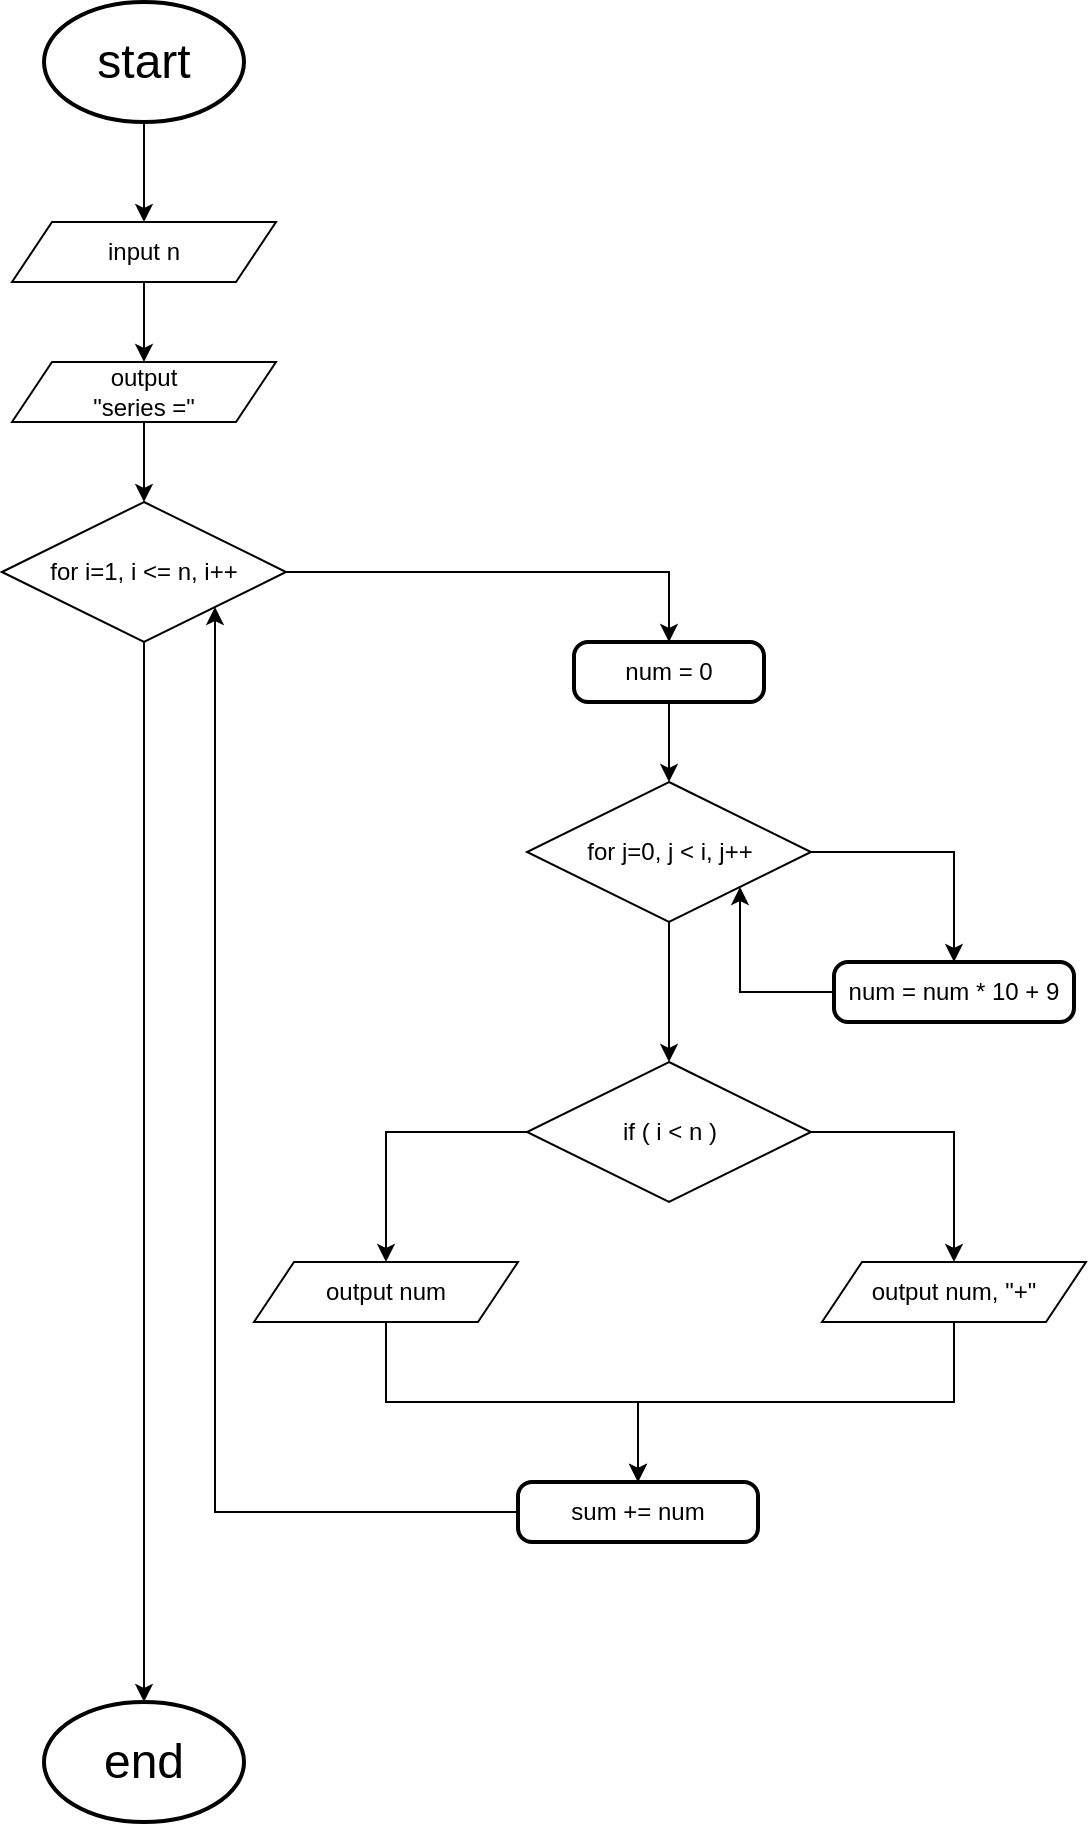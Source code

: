 <mxfile version="25.0.3">
  <diagram name="Page-1" id="gZlf5zkJ21SkDqxcj8HG">
    <mxGraphModel dx="1687" dy="878" grid="1" gridSize="10" guides="1" tooltips="1" connect="1" arrows="1" fold="1" page="1" pageScale="1" pageWidth="850" pageHeight="1100" math="0" shadow="0">
      <root>
        <mxCell id="0" />
        <mxCell id="1" parent="0" />
        <mxCell id="Xm5f7Xqh8-1WS8u_T_kg-5" style="edgeStyle=orthogonalEdgeStyle;rounded=0;orthogonalLoop=1;jettySize=auto;html=1;entryX=0.5;entryY=0;entryDx=0;entryDy=0;" edge="1" parent="1" source="Xm5f7Xqh8-1WS8u_T_kg-1" target="Xm5f7Xqh8-1WS8u_T_kg-2">
          <mxGeometry relative="1" as="geometry" />
        </mxCell>
        <mxCell id="Xm5f7Xqh8-1WS8u_T_kg-1" value="&lt;font style=&quot;font-size: 24px;&quot;&gt;start&lt;/font&gt;" style="strokeWidth=2;html=1;shape=mxgraph.flowchart.start_1;whiteSpace=wrap;" vertex="1" parent="1">
          <mxGeometry x="375" y="40" width="100" height="60" as="geometry" />
        </mxCell>
        <mxCell id="Xm5f7Xqh8-1WS8u_T_kg-6" style="edgeStyle=orthogonalEdgeStyle;rounded=0;orthogonalLoop=1;jettySize=auto;html=1;entryX=0.5;entryY=0;entryDx=0;entryDy=0;" edge="1" parent="1" source="Xm5f7Xqh8-1WS8u_T_kg-2" target="Xm5f7Xqh8-1WS8u_T_kg-4">
          <mxGeometry relative="1" as="geometry" />
        </mxCell>
        <mxCell id="Xm5f7Xqh8-1WS8u_T_kg-2" value="input n" style="shape=parallelogram;perimeter=parallelogramPerimeter;whiteSpace=wrap;html=1;fixedSize=1;" vertex="1" parent="1">
          <mxGeometry x="359" y="150" width="132" height="30" as="geometry" />
        </mxCell>
        <mxCell id="Xm5f7Xqh8-1WS8u_T_kg-3" value="&lt;font style=&quot;font-size: 24px;&quot;&gt;end&lt;/font&gt;" style="strokeWidth=2;html=1;shape=mxgraph.flowchart.start_1;whiteSpace=wrap;" vertex="1" parent="1">
          <mxGeometry x="375" y="890" width="100" height="60" as="geometry" />
        </mxCell>
        <mxCell id="Xm5f7Xqh8-1WS8u_T_kg-26" style="edgeStyle=orthogonalEdgeStyle;rounded=0;orthogonalLoop=1;jettySize=auto;html=1;entryX=0.5;entryY=0;entryDx=0;entryDy=0;" edge="1" parent="1" source="Xm5f7Xqh8-1WS8u_T_kg-4" target="Xm5f7Xqh8-1WS8u_T_kg-7">
          <mxGeometry relative="1" as="geometry" />
        </mxCell>
        <mxCell id="Xm5f7Xqh8-1WS8u_T_kg-4" value="output&lt;div&gt;&quot;series =&quot;&lt;/div&gt;" style="shape=parallelogram;perimeter=parallelogramPerimeter;whiteSpace=wrap;html=1;fixedSize=1;" vertex="1" parent="1">
          <mxGeometry x="359" y="220" width="132" height="30" as="geometry" />
        </mxCell>
        <mxCell id="Xm5f7Xqh8-1WS8u_T_kg-10" style="edgeStyle=orthogonalEdgeStyle;rounded=0;orthogonalLoop=1;jettySize=auto;html=1;entryX=0.5;entryY=0;entryDx=0;entryDy=0;" edge="1" parent="1" source="Xm5f7Xqh8-1WS8u_T_kg-7" target="Xm5f7Xqh8-1WS8u_T_kg-9">
          <mxGeometry relative="1" as="geometry" />
        </mxCell>
        <mxCell id="Xm5f7Xqh8-1WS8u_T_kg-7" value="for i=1, i &amp;lt;= n, i++" style="rhombus;whiteSpace=wrap;html=1;" vertex="1" parent="1">
          <mxGeometry x="354" y="290" width="142" height="70" as="geometry" />
        </mxCell>
        <mxCell id="Xm5f7Xqh8-1WS8u_T_kg-13" style="edgeStyle=orthogonalEdgeStyle;rounded=0;orthogonalLoop=1;jettySize=auto;html=1;entryX=0.5;entryY=0;entryDx=0;entryDy=0;" edge="1" parent="1" source="Xm5f7Xqh8-1WS8u_T_kg-8" target="Xm5f7Xqh8-1WS8u_T_kg-12">
          <mxGeometry relative="1" as="geometry" />
        </mxCell>
        <mxCell id="Xm5f7Xqh8-1WS8u_T_kg-16" style="edgeStyle=orthogonalEdgeStyle;rounded=0;orthogonalLoop=1;jettySize=auto;html=1;entryX=0.5;entryY=0;entryDx=0;entryDy=0;" edge="1" parent="1" source="Xm5f7Xqh8-1WS8u_T_kg-8" target="Xm5f7Xqh8-1WS8u_T_kg-15">
          <mxGeometry relative="1" as="geometry" />
        </mxCell>
        <mxCell id="Xm5f7Xqh8-1WS8u_T_kg-8" value="for j=0, j &amp;lt; i, j++" style="rhombus;whiteSpace=wrap;html=1;" vertex="1" parent="1">
          <mxGeometry x="616.5" y="430" width="142" height="70" as="geometry" />
        </mxCell>
        <mxCell id="Xm5f7Xqh8-1WS8u_T_kg-11" style="edgeStyle=orthogonalEdgeStyle;rounded=0;orthogonalLoop=1;jettySize=auto;html=1;entryX=0.5;entryY=0;entryDx=0;entryDy=0;" edge="1" parent="1" source="Xm5f7Xqh8-1WS8u_T_kg-9" target="Xm5f7Xqh8-1WS8u_T_kg-8">
          <mxGeometry relative="1" as="geometry" />
        </mxCell>
        <mxCell id="Xm5f7Xqh8-1WS8u_T_kg-9" value="num = 0" style="rounded=1;whiteSpace=wrap;html=1;absoluteArcSize=1;arcSize=14;strokeWidth=2;" vertex="1" parent="1">
          <mxGeometry x="640" y="360" width="95" height="30" as="geometry" />
        </mxCell>
        <mxCell id="Xm5f7Xqh8-1WS8u_T_kg-14" style="edgeStyle=orthogonalEdgeStyle;rounded=0;orthogonalLoop=1;jettySize=auto;html=1;entryX=1;entryY=1;entryDx=0;entryDy=0;" edge="1" parent="1" source="Xm5f7Xqh8-1WS8u_T_kg-12" target="Xm5f7Xqh8-1WS8u_T_kg-8">
          <mxGeometry relative="1" as="geometry" />
        </mxCell>
        <mxCell id="Xm5f7Xqh8-1WS8u_T_kg-12" value="num = num * 10 + 9" style="rounded=1;whiteSpace=wrap;html=1;absoluteArcSize=1;arcSize=14;strokeWidth=2;" vertex="1" parent="1">
          <mxGeometry x="770" y="520" width="120" height="30" as="geometry" />
        </mxCell>
        <mxCell id="Xm5f7Xqh8-1WS8u_T_kg-19" style="edgeStyle=orthogonalEdgeStyle;rounded=0;orthogonalLoop=1;jettySize=auto;html=1;entryX=0.5;entryY=0;entryDx=0;entryDy=0;" edge="1" parent="1" source="Xm5f7Xqh8-1WS8u_T_kg-15" target="Xm5f7Xqh8-1WS8u_T_kg-18">
          <mxGeometry relative="1" as="geometry" />
        </mxCell>
        <mxCell id="Xm5f7Xqh8-1WS8u_T_kg-21" style="edgeStyle=orthogonalEdgeStyle;rounded=0;orthogonalLoop=1;jettySize=auto;html=1;" edge="1" parent="1" source="Xm5f7Xqh8-1WS8u_T_kg-15" target="Xm5f7Xqh8-1WS8u_T_kg-20">
          <mxGeometry relative="1" as="geometry" />
        </mxCell>
        <mxCell id="Xm5f7Xqh8-1WS8u_T_kg-15" value="if ( i &amp;lt; n )" style="rhombus;whiteSpace=wrap;html=1;" vertex="1" parent="1">
          <mxGeometry x="616.5" y="570" width="142" height="70" as="geometry" />
        </mxCell>
        <mxCell id="Xm5f7Xqh8-1WS8u_T_kg-24" style="edgeStyle=orthogonalEdgeStyle;rounded=0;orthogonalLoop=1;jettySize=auto;html=1;entryX=1;entryY=1;entryDx=0;entryDy=0;" edge="1" parent="1" source="Xm5f7Xqh8-1WS8u_T_kg-17" target="Xm5f7Xqh8-1WS8u_T_kg-7">
          <mxGeometry relative="1" as="geometry" />
        </mxCell>
        <mxCell id="Xm5f7Xqh8-1WS8u_T_kg-17" value="sum += num" style="rounded=1;whiteSpace=wrap;html=1;absoluteArcSize=1;arcSize=14;strokeWidth=2;" vertex="1" parent="1">
          <mxGeometry x="612" y="780" width="120" height="30" as="geometry" />
        </mxCell>
        <mxCell id="Xm5f7Xqh8-1WS8u_T_kg-23" style="edgeStyle=orthogonalEdgeStyle;rounded=0;orthogonalLoop=1;jettySize=auto;html=1;entryX=0.5;entryY=0;entryDx=0;entryDy=0;" edge="1" parent="1" source="Xm5f7Xqh8-1WS8u_T_kg-18" target="Xm5f7Xqh8-1WS8u_T_kg-17">
          <mxGeometry relative="1" as="geometry">
            <Array as="points">
              <mxPoint x="830" y="740" />
              <mxPoint x="672" y="740" />
            </Array>
          </mxGeometry>
        </mxCell>
        <mxCell id="Xm5f7Xqh8-1WS8u_T_kg-18" value="output num, &quot;+&quot;" style="shape=parallelogram;perimeter=parallelogramPerimeter;whiteSpace=wrap;html=1;fixedSize=1;" vertex="1" parent="1">
          <mxGeometry x="764" y="670" width="132" height="30" as="geometry" />
        </mxCell>
        <mxCell id="Xm5f7Xqh8-1WS8u_T_kg-22" style="edgeStyle=orthogonalEdgeStyle;rounded=0;orthogonalLoop=1;jettySize=auto;html=1;entryX=0.5;entryY=0;entryDx=0;entryDy=0;" edge="1" parent="1" source="Xm5f7Xqh8-1WS8u_T_kg-20" target="Xm5f7Xqh8-1WS8u_T_kg-17">
          <mxGeometry relative="1" as="geometry" />
        </mxCell>
        <mxCell id="Xm5f7Xqh8-1WS8u_T_kg-20" value="output num" style="shape=parallelogram;perimeter=parallelogramPerimeter;whiteSpace=wrap;html=1;fixedSize=1;" vertex="1" parent="1">
          <mxGeometry x="480" y="670" width="132" height="30" as="geometry" />
        </mxCell>
        <mxCell id="Xm5f7Xqh8-1WS8u_T_kg-25" style="edgeStyle=orthogonalEdgeStyle;rounded=0;orthogonalLoop=1;jettySize=auto;html=1;entryX=0.5;entryY=0;entryDx=0;entryDy=0;entryPerimeter=0;" edge="1" parent="1" source="Xm5f7Xqh8-1WS8u_T_kg-7" target="Xm5f7Xqh8-1WS8u_T_kg-3">
          <mxGeometry relative="1" as="geometry" />
        </mxCell>
      </root>
    </mxGraphModel>
  </diagram>
</mxfile>
